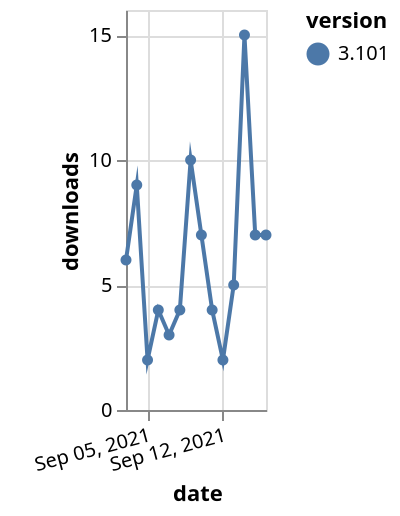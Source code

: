 {"$schema": "https://vega.github.io/schema/vega-lite/v5.json", "description": "A simple bar chart with embedded data.", "data": {"values": [{"date": "2021-09-03", "total": 24575, "delta": 6, "version": "3.101"}, {"date": "2021-09-04", "total": 24584, "delta": 9, "version": "3.101"}, {"date": "2021-09-05", "total": 24586, "delta": 2, "version": "3.101"}, {"date": "2021-09-06", "total": 24590, "delta": 4, "version": "3.101"}, {"date": "2021-09-07", "total": 24593, "delta": 3, "version": "3.101"}, {"date": "2021-09-08", "total": 24597, "delta": 4, "version": "3.101"}, {"date": "2021-09-09", "total": 24607, "delta": 10, "version": "3.101"}, {"date": "2021-09-10", "total": 24614, "delta": 7, "version": "3.101"}, {"date": "2021-09-11", "total": 24618, "delta": 4, "version": "3.101"}, {"date": "2021-09-12", "total": 24620, "delta": 2, "version": "3.101"}, {"date": "2021-09-13", "total": 24625, "delta": 5, "version": "3.101"}, {"date": "2021-09-14", "total": 24640, "delta": 15, "version": "3.101"}, {"date": "2021-09-15", "total": 24647, "delta": 7, "version": "3.101"}, {"date": "2021-09-16", "total": 24654, "delta": 7, "version": "3.101"}]}, "width": "container", "mark": {"type": "line", "point": {"filled": true}}, "encoding": {"x": {"field": "date", "type": "temporal", "timeUnit": "yearmonthdate", "title": "date", "axis": {"labelAngle": -15}}, "y": {"field": "delta", "type": "quantitative", "title": "downloads"}, "color": {"field": "version", "type": "nominal"}, "tooltip": {"field": "delta"}}}